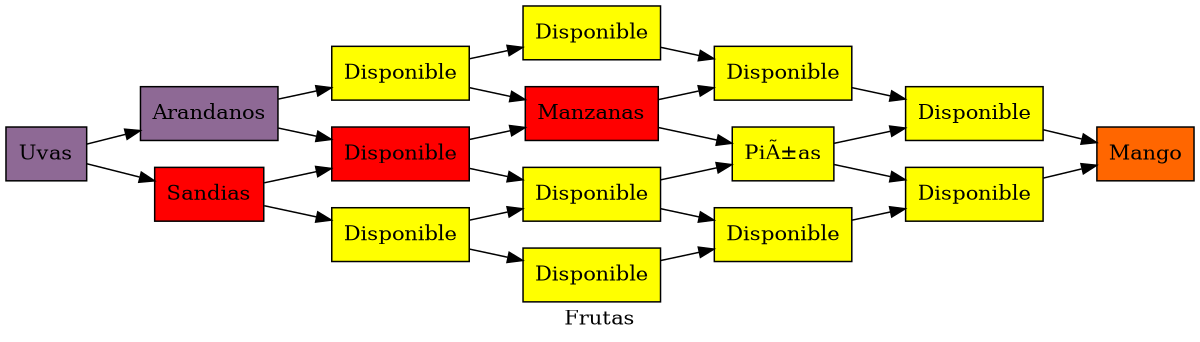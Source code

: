digraph Matriz {
	rankdir=LR size=8
	11 [label=Uvas
 fillcolor="#8e6995" shape=rect style=filled]
	21 [label=Arandanos
 fillcolor="#8e6995" shape=rect style=filled]
	31 [label=Disponible
 fillcolor="#ffff00" shape=rect style=filled]
	41 [label=Disponible
 fillcolor="#ffff00" shape=rect style=filled]
	11 -> 21
	21 -> 31
	31 -> 41
	12 [label=Sandias
 fillcolor="#ff0000" shape=rect style=filled]
	22 [label=Disponible
 fillcolor="#ff0000" shape=rect style=filled]
	32 [label=Manzanas
 fillcolor="#ff0000" shape=rect style=filled]
	42 [label=Disponible
 fillcolor="#ffff00" shape=rect style=filled]
	12 -> 22
	22 -> 32
	32 -> 42
	13 [label=Disponible
 fillcolor="#ffff00" shape=rect style=filled]
	23 [label=Disponible
 fillcolor="#ffff00" shape=rect style=filled]
	33 [label="PiÃ±as
" fillcolor="#ffff00" shape=rect style=filled]
	43 [label=Disponible
 fillcolor="#ffff00" shape=rect style=filled]
	13 -> 23
	23 -> 33
	33 -> 43
	14 [label=Disponible
 fillcolor="#ffff00" shape=rect style=filled]
	24 [label=Disponible
 fillcolor="#ffff00" shape=rect style=filled]
	34 [label=Disponible
 fillcolor="#ffff00" shape=rect style=filled]
	44 [label=Mango
 fillcolor="#ff6600" shape=rect style=filled]
	14 -> 24
	24 -> 34
	34 -> 44
	11 -> 12
	12 -> 13
	13 -> 14
	21 -> 22
	22 -> 23
	23 -> 24
	31 -> 32
	32 -> 33
	33 -> 34
	41 -> 42
	42 -> 43
	43 -> 44
	label=Frutas
}
